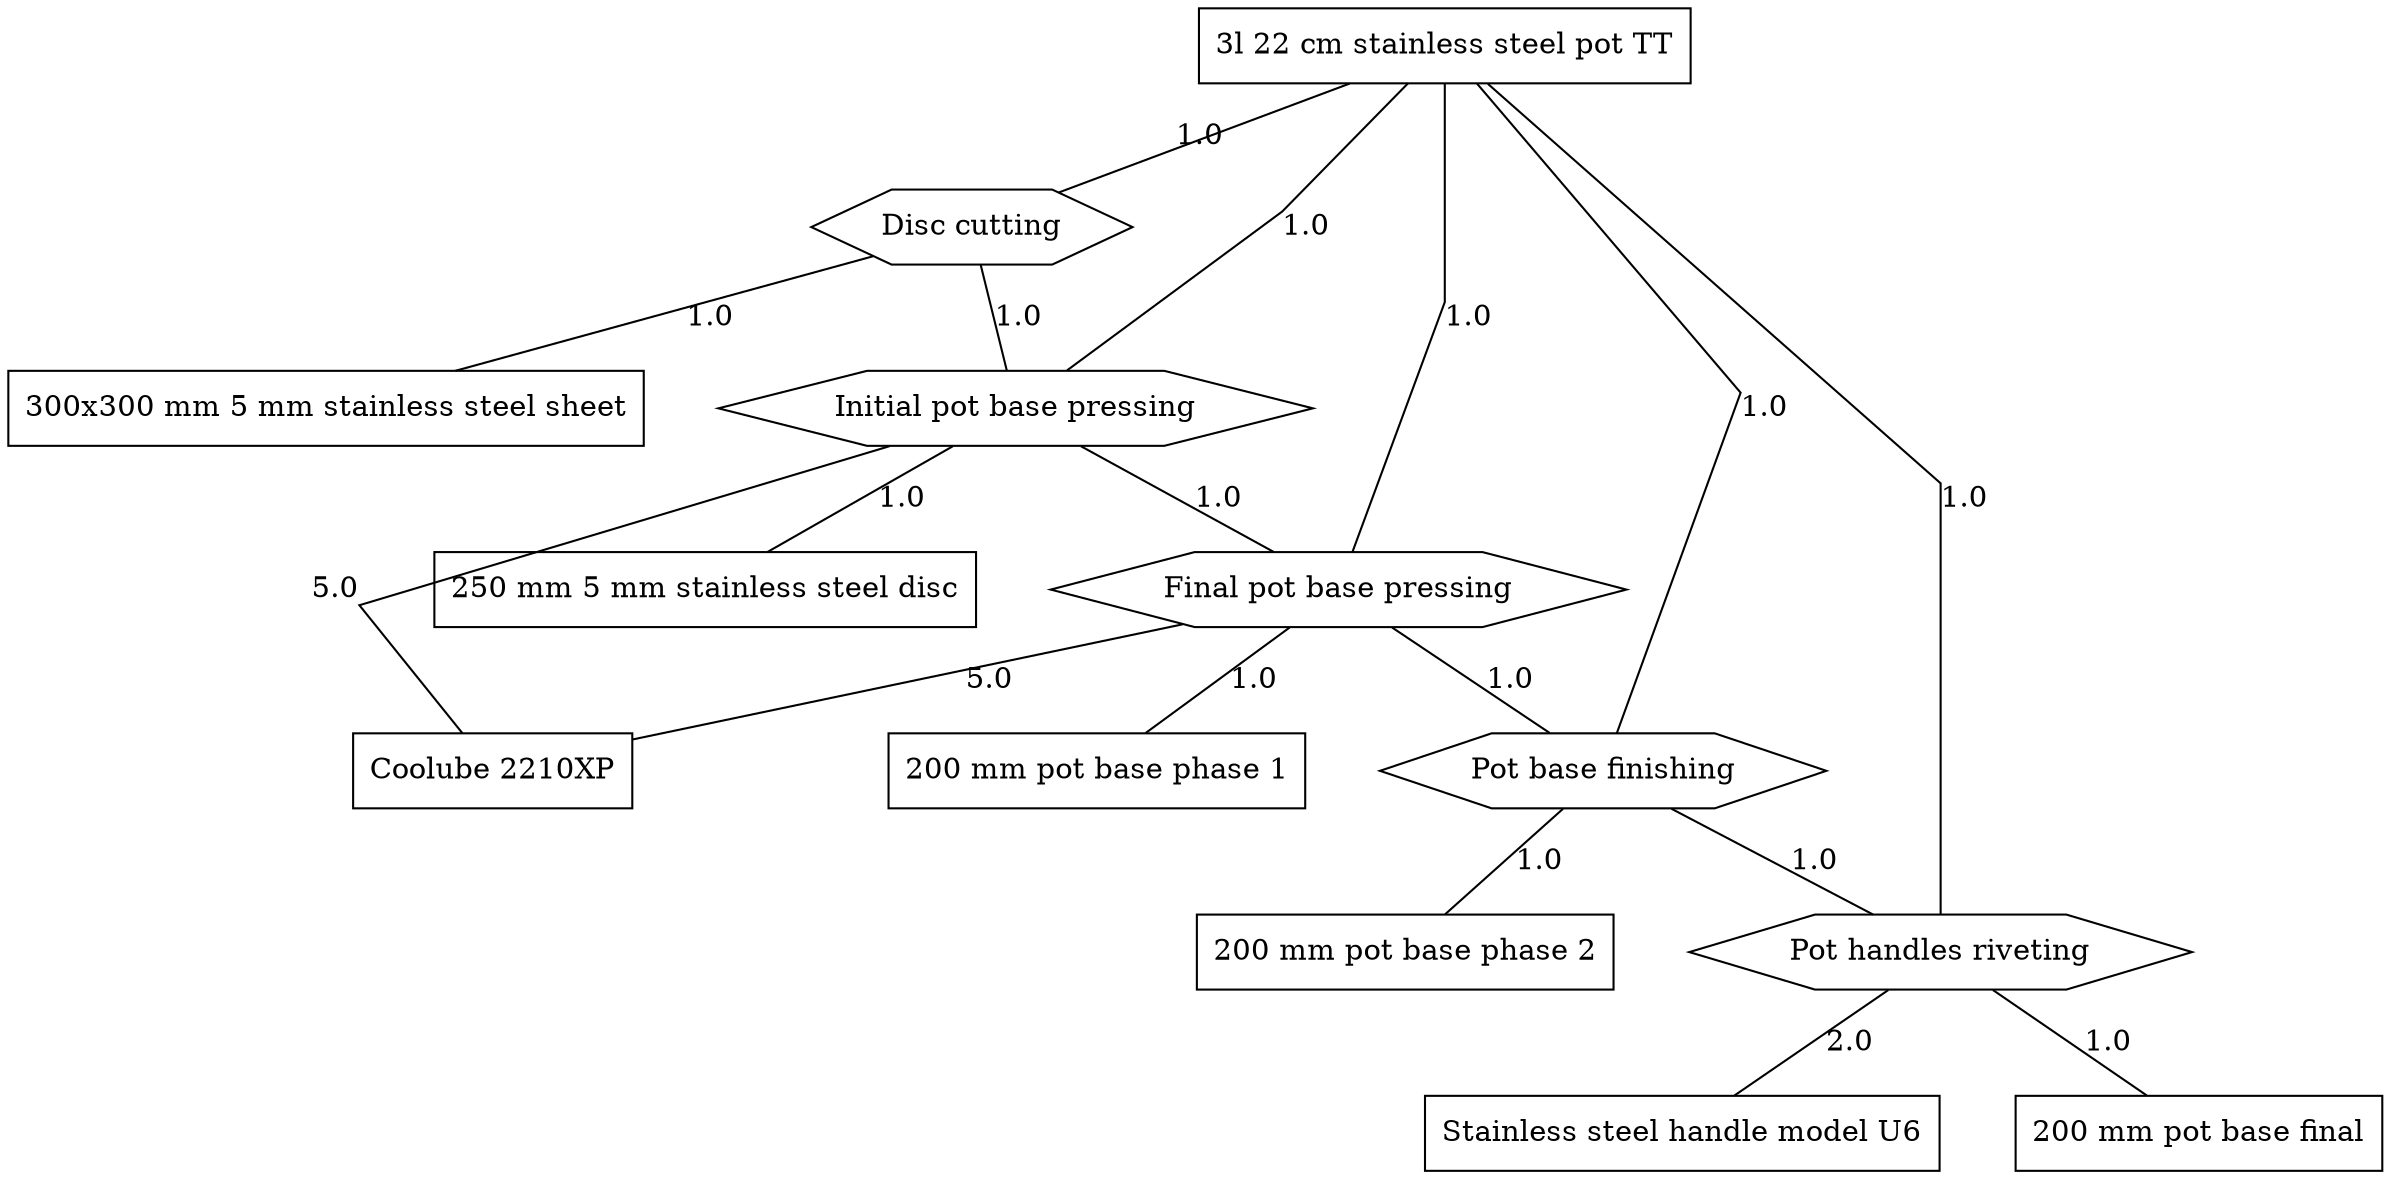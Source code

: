 graph G {
  splines=false;
  nodesep=0.5;
  ranksep=0.5;
  "PN52384R50" [shape=box label="300x300 mm 5 mm stainless steel sheet"];
  "PN18544C21" [shape=box label="Stainless steel handle model U6"];
  "IP12945A01" [shape=box label="250 mm 5 mm stainless steel disc"];
  "IP12945A32" [shape=box label="200 mm pot base phase 1"];
  "IP12945A33" [shape=box label="200 mm pot base phase 2"];
  "IP12945A34" [shape=box label="200 mm pot base final"];
  "PN94561L67" [shape=box label="Coolube 2210XP"];
  "AS12946S20" [shape=box label="3l 22 cm stainless steel pot TT"];
  "AS12946S20" -- "152" [label="1.0"];
  "152" [shape=hexagon label="Final pot base pressing"];
  "152" -- "153" [label="1.0"];
  "153" [shape=hexagon label="Pot base finishing"];
  "153" -- "154" [label="1.0"];
  "154" [shape=hexagon label="Pot handles riveting"];
  "154" -- "PN18544C21" [label="2.0"];
  "PN18544C21" [shape=box label="Stainless steel handle model U6"];
  "154" -- "IP12945A34" [label="1.0"];
  "IP12945A34" [shape=box label="200 mm pot base final"];
  "153" -- "IP12945A33" [label="1.0"];
  "IP12945A33" [shape=box label="200 mm pot base phase 2"];
  "152" -- "IP12945A32" [label="1.0"];
  "IP12945A32" [shape=box label="200 mm pot base phase 1"];
  "152" -- "PN94561L67" [label="5.0"];
  "PN94561L67" [shape=box label="Coolube 2210XP"];
  "AS12946S20" -- "153" [label="1.0"];
  "153" [shape=hexagon label="Pot base finishing"];
  "154" [shape=hexagon label="Pot handles riveting"];
  "PN18544C21" [shape=box label="Stainless steel handle model U6"];
  "IP12945A34" [shape=box label="200 mm pot base final"];
  "IP12945A33" [shape=box label="200 mm pot base phase 2"];
  "AS12946S20" -- "154" [label="1.0"];
  "154" [shape=hexagon label="Pot handles riveting"];
  "PN18544C21" [shape=box label="Stainless steel handle model U6"];
  "IP12945A34" [shape=box label="200 mm pot base final"];
  "AS12946S20" -- "151" [label="1.0"];
  "151" [shape=hexagon label="Initial pot base pressing"];
  "151" -- "152" [label="1.0"];
  "152" [shape=hexagon label="Final pot base pressing"];
  "153" [shape=hexagon label="Pot base finishing"];
  "154" [shape=hexagon label="Pot handles riveting"];
  "PN18544C21" [shape=box label="Stainless steel handle model U6"];
  "IP12945A34" [shape=box label="200 mm pot base final"];
  "IP12945A33" [shape=box label="200 mm pot base phase 2"];
  "IP12945A32" [shape=box label="200 mm pot base phase 1"];
  "PN94561L67" [shape=box label="Coolube 2210XP"];
  "151" -- "IP12945A01" [label="1.0"];
  "IP12945A01" [shape=box label="250 mm 5 mm stainless steel disc"];
  "151" -- "PN94561L67" [label="5.0"];
  "PN94561L67" [shape=box label="Coolube 2210XP"];
  "AS12946S20" -- "150" [label="1.0"];
  "150" [shape=hexagon label="Disc cutting"];
  "150" -- "151" [label="1.0"];
  "151" [shape=hexagon label="Initial pot base pressing"];
  "152" [shape=hexagon label="Final pot base pressing"];
  "153" [shape=hexagon label="Pot base finishing"];
  "154" [shape=hexagon label="Pot handles riveting"];
  "PN18544C21" [shape=box label="Stainless steel handle model U6"];
  "IP12945A34" [shape=box label="200 mm pot base final"];
  "IP12945A33" [shape=box label="200 mm pot base phase 2"];
  "IP12945A32" [shape=box label="200 mm pot base phase 1"];
  "PN94561L67" [shape=box label="Coolube 2210XP"];
  "IP12945A01" [shape=box label="250 mm 5 mm stainless steel disc"];
  "PN94561L67" [shape=box label="Coolube 2210XP"];
  "150" -- "PN52384R50" [label="1.0"];
  "PN52384R50" [shape=box label="300x300 mm 5 mm stainless steel sheet"];
}
